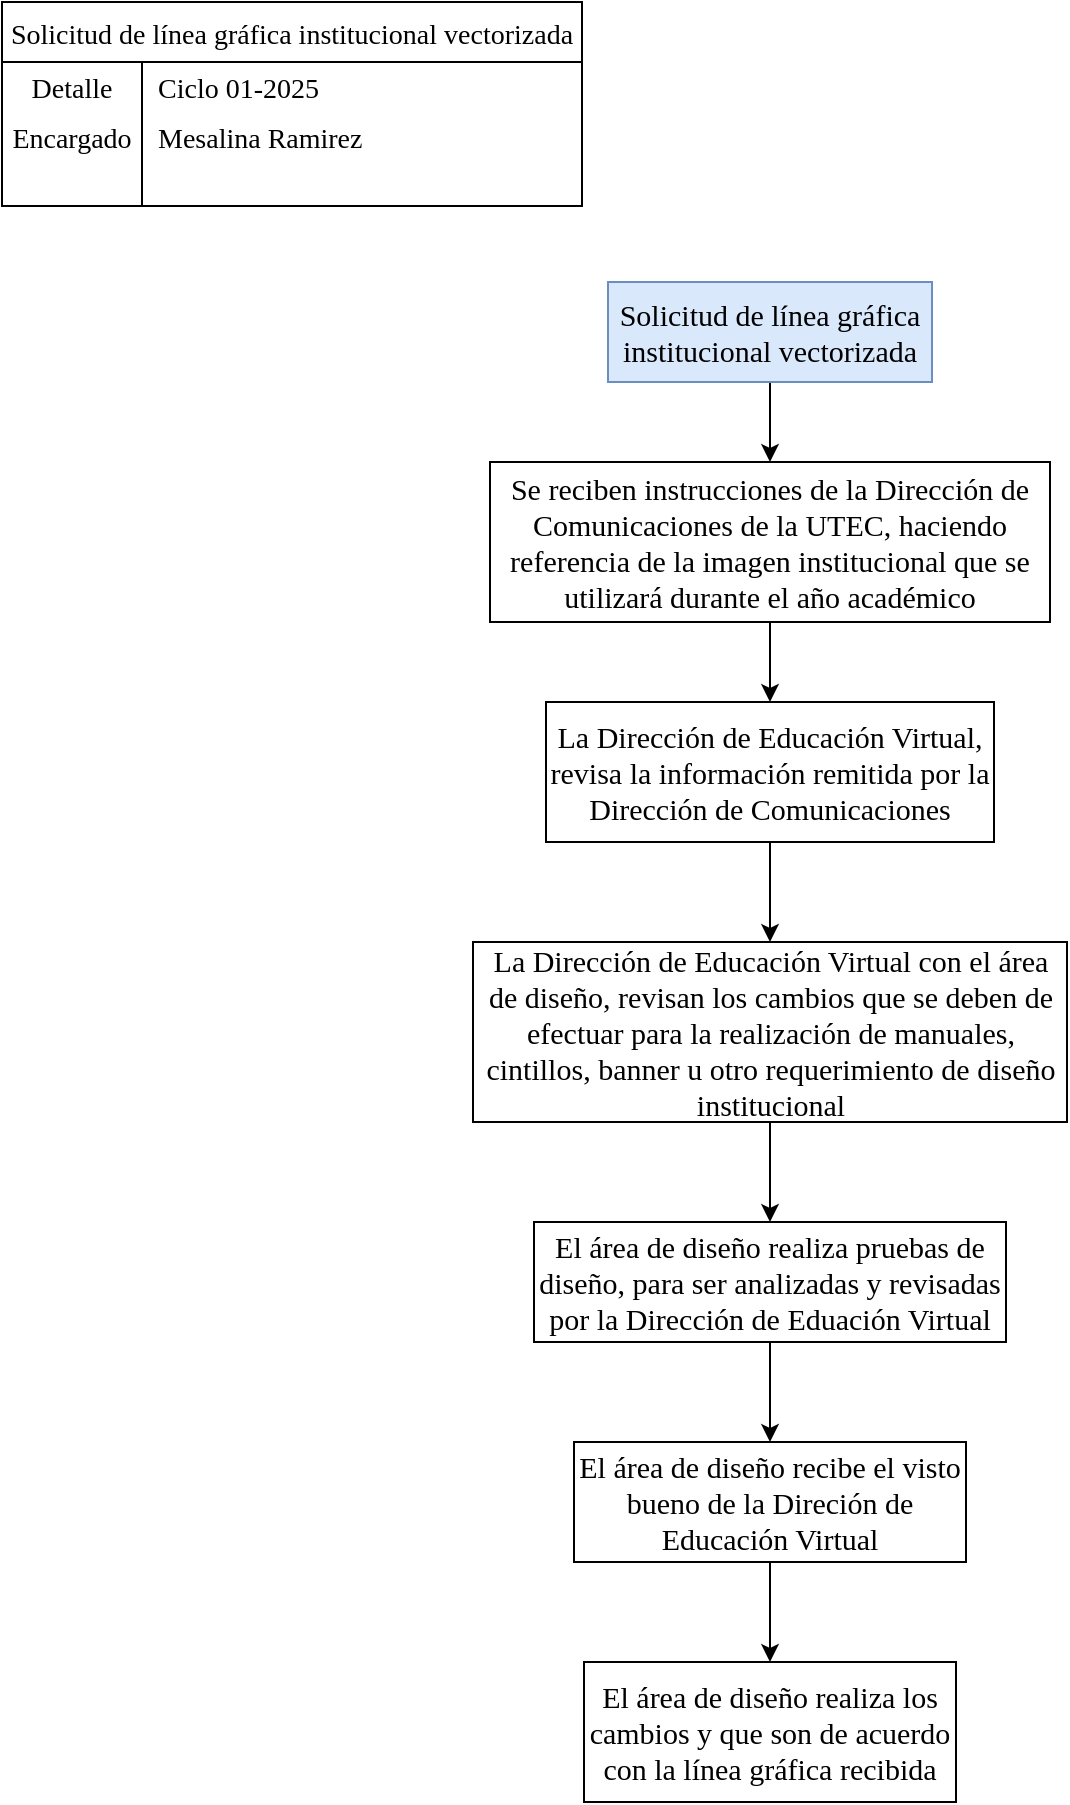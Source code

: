 <mxfile version="28.0.6">
  <diagram name="Página-1" id="sGIcfRYOH74Aw1Wm7zOz">
    <mxGraphModel dx="1678" dy="989" grid="0" gridSize="10" guides="1" tooltips="1" connect="1" arrows="1" fold="1" page="1" pageScale="1" pageWidth="827" pageHeight="1169" math="0" shadow="0">
      <root>
        <mxCell id="0" />
        <mxCell id="1" parent="0" />
        <mxCell id="R9TTLn6Jl3VtXRiLVENw-1" value="Solicitud de línea gráfica institucional vectorizada" style="shape=table;startSize=30;container=1;collapsible=0;childLayout=tableLayout;fixedRows=1;rowLines=0;fontStyle=0;strokeColor=default;fontSize=14;fontFamily=Times New Roman;" vertex="1" parent="1">
          <mxGeometry x="30" y="30" width="290" height="102" as="geometry" />
        </mxCell>
        <mxCell id="R9TTLn6Jl3VtXRiLVENw-2" value="" style="shape=tableRow;horizontal=0;startSize=0;swimlaneHead=0;swimlaneBody=0;top=0;left=0;bottom=0;right=0;collapsible=0;dropTarget=0;fillColor=none;points=[[0,0.5],[1,0.5]];portConstraint=eastwest;strokeColor=inherit;fontSize=16;fontFamily=Times New Roman;" vertex="1" parent="R9TTLn6Jl3VtXRiLVENw-1">
          <mxGeometry y="30" width="290" height="22" as="geometry" />
        </mxCell>
        <mxCell id="R9TTLn6Jl3VtXRiLVENw-3" value="&lt;font style=&quot;font-size: 14px;&quot;&gt;Detalle&lt;/font&gt;&lt;div&gt;&lt;br&gt;&lt;/div&gt;" style="shape=partialRectangle;html=1;whiteSpace=wrap;connectable=0;fillColor=none;top=0;left=0;bottom=0;right=0;overflow=hidden;pointerEvents=1;strokeColor=inherit;fontSize=16;fontFamily=Times New Roman;" vertex="1" parent="R9TTLn6Jl3VtXRiLVENw-2">
          <mxGeometry width="70" height="22" as="geometry">
            <mxRectangle width="70" height="22" as="alternateBounds" />
          </mxGeometry>
        </mxCell>
        <mxCell id="R9TTLn6Jl3VtXRiLVENw-4" value="&lt;font style=&quot;font-size: 14px;&quot;&gt;Ciclo 01-2025&lt;/font&gt;" style="shape=partialRectangle;html=1;whiteSpace=wrap;connectable=0;fillColor=none;top=0;left=0;bottom=0;right=0;align=left;spacingLeft=6;overflow=hidden;strokeColor=inherit;fontSize=16;fontFamily=Times New Roman;" vertex="1" parent="R9TTLn6Jl3VtXRiLVENw-2">
          <mxGeometry x="70" width="220" height="22" as="geometry">
            <mxRectangle width="220" height="22" as="alternateBounds" />
          </mxGeometry>
        </mxCell>
        <mxCell id="R9TTLn6Jl3VtXRiLVENw-5" value="" style="shape=tableRow;horizontal=0;startSize=0;swimlaneHead=0;swimlaneBody=0;top=0;left=0;bottom=0;right=0;collapsible=0;dropTarget=0;fillColor=none;points=[[0,0.5],[1,0.5]];portConstraint=eastwest;strokeColor=inherit;fontSize=16;fontFamily=Times New Roman;" vertex="1" parent="R9TTLn6Jl3VtXRiLVENw-1">
          <mxGeometry y="52" width="290" height="30" as="geometry" />
        </mxCell>
        <mxCell id="R9TTLn6Jl3VtXRiLVENw-6" value="&lt;font style=&quot;font-size: 14px;&quot;&gt;Encargado&lt;/font&gt;" style="shape=partialRectangle;html=1;whiteSpace=wrap;connectable=0;fillColor=none;top=0;left=0;bottom=0;right=0;overflow=hidden;strokeColor=inherit;fontSize=16;fontFamily=Times New Roman;" vertex="1" parent="R9TTLn6Jl3VtXRiLVENw-5">
          <mxGeometry width="70" height="30" as="geometry">
            <mxRectangle width="70" height="30" as="alternateBounds" />
          </mxGeometry>
        </mxCell>
        <mxCell id="R9TTLn6Jl3VtXRiLVENw-7" value="&lt;span style=&quot;font-size: 14px;&quot;&gt;Mesalina Ramirez&lt;/span&gt;" style="shape=partialRectangle;html=1;whiteSpace=wrap;connectable=0;fillColor=none;top=0;left=0;bottom=0;right=0;align=left;spacingLeft=6;overflow=hidden;strokeColor=inherit;fontSize=16;fontFamily=Times New Roman;" vertex="1" parent="R9TTLn6Jl3VtXRiLVENw-5">
          <mxGeometry x="70" width="220" height="30" as="geometry">
            <mxRectangle width="220" height="30" as="alternateBounds" />
          </mxGeometry>
        </mxCell>
        <mxCell id="R9TTLn6Jl3VtXRiLVENw-8" value="" style="shape=tableRow;horizontal=0;startSize=0;swimlaneHead=0;swimlaneBody=0;top=0;left=0;bottom=0;right=0;collapsible=0;dropTarget=0;fillColor=none;points=[[0,0.5],[1,0.5]];portConstraint=eastwest;strokeColor=inherit;fontSize=16;fontFamily=Times New Roman;" vertex="1" parent="R9TTLn6Jl3VtXRiLVENw-1">
          <mxGeometry y="82" width="290" height="20" as="geometry" />
        </mxCell>
        <mxCell id="R9TTLn6Jl3VtXRiLVENw-9" value="" style="shape=partialRectangle;html=1;whiteSpace=wrap;connectable=0;fillColor=none;top=0;left=0;bottom=0;right=0;overflow=hidden;strokeColor=inherit;fontSize=16;fontFamily=Times New Roman;" vertex="1" parent="R9TTLn6Jl3VtXRiLVENw-8">
          <mxGeometry width="70" height="20" as="geometry">
            <mxRectangle width="70" height="20" as="alternateBounds" />
          </mxGeometry>
        </mxCell>
        <mxCell id="R9TTLn6Jl3VtXRiLVENw-10" value="" style="shape=partialRectangle;html=1;whiteSpace=wrap;connectable=0;fillColor=none;top=0;left=0;bottom=0;right=0;align=left;spacingLeft=6;overflow=hidden;strokeColor=inherit;fontSize=16;fontFamily=Times New Roman;" vertex="1" parent="R9TTLn6Jl3VtXRiLVENw-8">
          <mxGeometry x="70" width="220" height="20" as="geometry">
            <mxRectangle width="220" height="20" as="alternateBounds" />
          </mxGeometry>
        </mxCell>
        <mxCell id="R9TTLn6Jl3VtXRiLVENw-13" value="" style="edgeStyle=orthogonalEdgeStyle;rounded=0;orthogonalLoop=1;jettySize=auto;html=1;" edge="1" parent="1" source="R9TTLn6Jl3VtXRiLVENw-11" target="R9TTLn6Jl3VtXRiLVENw-12">
          <mxGeometry relative="1" as="geometry" />
        </mxCell>
        <mxCell id="R9TTLn6Jl3VtXRiLVENw-11" value="Solicitud de línea gráfica institucional vectorizada" style="rounded=0;whiteSpace=wrap;html=1;fillColor=#dae8fc;strokeColor=#6c8ebf;fontFamily=Times New Roman;fontSize=15;" vertex="1" parent="1">
          <mxGeometry x="333" y="170" width="162" height="50" as="geometry" />
        </mxCell>
        <mxCell id="R9TTLn6Jl3VtXRiLVENw-15" value="" style="edgeStyle=orthogonalEdgeStyle;rounded=0;orthogonalLoop=1;jettySize=auto;html=1;" edge="1" parent="1" source="R9TTLn6Jl3VtXRiLVENw-12" target="R9TTLn6Jl3VtXRiLVENw-14">
          <mxGeometry relative="1" as="geometry" />
        </mxCell>
        <mxCell id="R9TTLn6Jl3VtXRiLVENw-12" value="Se reciben instrucciones de la Dirección de Comunicaciones de la UTEC, haciendo referencia de la imagen institucional que se utilizará durante el año académico" style="whiteSpace=wrap;html=1;fontSize=15;fontFamily=Times New Roman;rounded=0;" vertex="1" parent="1">
          <mxGeometry x="274" y="260" width="280" height="80" as="geometry" />
        </mxCell>
        <mxCell id="R9TTLn6Jl3VtXRiLVENw-19" value="" style="edgeStyle=orthogonalEdgeStyle;rounded=0;orthogonalLoop=1;jettySize=auto;html=1;" edge="1" parent="1" source="R9TTLn6Jl3VtXRiLVENw-14" target="R9TTLn6Jl3VtXRiLVENw-18">
          <mxGeometry relative="1" as="geometry" />
        </mxCell>
        <mxCell id="R9TTLn6Jl3VtXRiLVENw-14" value="La Dirección de Educación Virtual, revisa la información remitida por la Dirección de Comunicaciones" style="whiteSpace=wrap;html=1;fontSize=15;fontFamily=Times New Roman;rounded=0;" vertex="1" parent="1">
          <mxGeometry x="302" y="380" width="224" height="70" as="geometry" />
        </mxCell>
        <mxCell id="R9TTLn6Jl3VtXRiLVENw-21" value="" style="edgeStyle=orthogonalEdgeStyle;rounded=0;orthogonalLoop=1;jettySize=auto;html=1;" edge="1" parent="1" source="R9TTLn6Jl3VtXRiLVENw-18" target="R9TTLn6Jl3VtXRiLVENw-20">
          <mxGeometry relative="1" as="geometry" />
        </mxCell>
        <mxCell id="R9TTLn6Jl3VtXRiLVENw-18" value="La Dirección de Educación Virtual con el área de diseño, revisan los cambios que se deben de efectuar para la realización de manuales, cintillos, banner u otro requerimiento de diseño institucional" style="whiteSpace=wrap;html=1;fontSize=15;fontFamily=Times New Roman;rounded=0;" vertex="1" parent="1">
          <mxGeometry x="265.5" y="500" width="297" height="90" as="geometry" />
        </mxCell>
        <mxCell id="R9TTLn6Jl3VtXRiLVENw-23" value="" style="edgeStyle=orthogonalEdgeStyle;rounded=0;orthogonalLoop=1;jettySize=auto;html=1;" edge="1" parent="1" source="R9TTLn6Jl3VtXRiLVENw-20" target="R9TTLn6Jl3VtXRiLVENw-22">
          <mxGeometry relative="1" as="geometry" />
        </mxCell>
        <mxCell id="R9TTLn6Jl3VtXRiLVENw-20" value="El área de diseño realiza pruebas de diseño, para ser analizadas y revisadas por la Dirección de Eduación Virtual" style="whiteSpace=wrap;html=1;fontSize=15;fontFamily=Times New Roman;rounded=0;" vertex="1" parent="1">
          <mxGeometry x="296" y="640" width="236" height="60" as="geometry" />
        </mxCell>
        <mxCell id="R9TTLn6Jl3VtXRiLVENw-25" value="" style="edgeStyle=orthogonalEdgeStyle;rounded=0;orthogonalLoop=1;jettySize=auto;html=1;" edge="1" parent="1" source="R9TTLn6Jl3VtXRiLVENw-22" target="R9TTLn6Jl3VtXRiLVENw-24">
          <mxGeometry relative="1" as="geometry" />
        </mxCell>
        <mxCell id="R9TTLn6Jl3VtXRiLVENw-22" value="El área de diseño recibe el visto bueno de la Direción de Educación Virtual" style="whiteSpace=wrap;html=1;fontSize=15;fontFamily=Times New Roman;rounded=0;" vertex="1" parent="1">
          <mxGeometry x="316" y="750" width="196" height="60" as="geometry" />
        </mxCell>
        <mxCell id="R9TTLn6Jl3VtXRiLVENw-24" value="El área de diseño realiza los cambios y que son de acuerdo con la línea gráfica recibida" style="whiteSpace=wrap;html=1;fontSize=15;fontFamily=Times New Roman;rounded=0;" vertex="1" parent="1">
          <mxGeometry x="321" y="860" width="186" height="70" as="geometry" />
        </mxCell>
      </root>
    </mxGraphModel>
  </diagram>
</mxfile>
